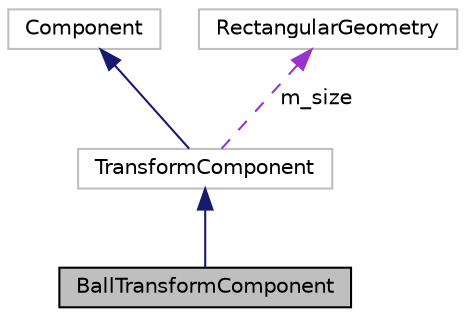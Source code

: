 digraph "BallTransformComponent"
{
 // LATEX_PDF_SIZE
  edge [fontname="Helvetica",fontsize="10",labelfontname="Helvetica",labelfontsize="10"];
  node [fontname="Helvetica",fontsize="10",shape=record];
  Node1 [label="BallTransformComponent",height=0.2,width=0.4,color="black", fillcolor="grey75", style="filled", fontcolor="black",tooltip=" "];
  Node2 -> Node1 [dir="back",color="midnightblue",fontsize="10",style="solid",fontname="Helvetica"];
  Node2 [label="TransformComponent",height=0.2,width=0.4,color="grey75", fillcolor="white", style="filled",URL="$class_transform_component.html",tooltip=" "];
  Node3 -> Node2 [dir="back",color="midnightblue",fontsize="10",style="solid",fontname="Helvetica"];
  Node3 [label="Component",height=0.2,width=0.4,color="grey75", fillcolor="white", style="filled",URL="$class_component.html",tooltip=" "];
  Node4 -> Node2 [dir="back",color="darkorchid3",fontsize="10",style="dashed",label=" m_size" ,fontname="Helvetica"];
  Node4 [label="RectangularGeometry",height=0.2,width=0.4,color="grey75", fillcolor="white", style="filled",URL="$class_rectangular_geometry.html",tooltip=" "];
}

